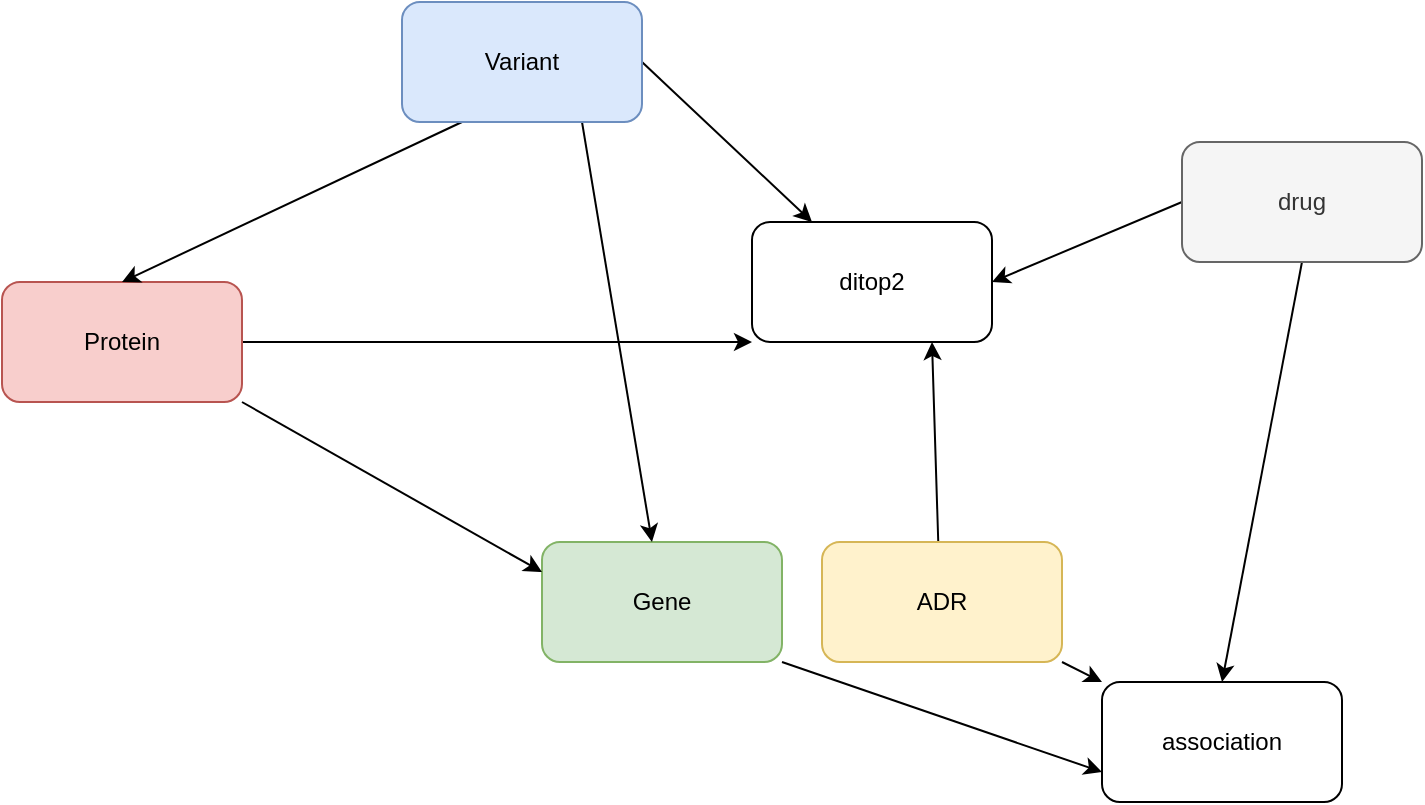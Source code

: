 <mxfile version="16.6.5" type="device"><diagram id="TMad-KRORAzcnYJHqJL2" name="Page-1"><mxGraphModel dx="1355" dy="913" grid="1" gridSize="10" guides="1" tooltips="1" connect="1" arrows="1" fold="1" page="1" pageScale="1" pageWidth="850" pageHeight="1100" math="0" shadow="0"><root><mxCell id="0"/><mxCell id="1" parent="0"/><mxCell id="6DZBedfw8GgCkQzVkeqg-7" style="rounded=0;orthogonalLoop=1;jettySize=auto;html=1;exitX=0.5;exitY=1;exitDx=0;exitDy=0;entryX=0.75;entryY=1;entryDx=0;entryDy=0;" parent="1" source="6DZBedfw8GgCkQzVkeqg-1" target="6DZBedfw8GgCkQzVkeqg-2" edge="1"><mxGeometry relative="1" as="geometry"/></mxCell><mxCell id="zpDFxWM6QDWjk-d9SWVh-3" style="edgeStyle=none;rounded=0;orthogonalLoop=1;jettySize=auto;html=1;exitX=1;exitY=1;exitDx=0;exitDy=0;entryX=0;entryY=0;entryDx=0;entryDy=0;" edge="1" parent="1" source="6DZBedfw8GgCkQzVkeqg-1" target="zpDFxWM6QDWjk-d9SWVh-1"><mxGeometry relative="1" as="geometry"/></mxCell><mxCell id="6DZBedfw8GgCkQzVkeqg-1" value="&lt;div&gt;ADR&lt;/div&gt;" style="rounded=1;whiteSpace=wrap;html=1;fillColor=#fff2cc;strokeColor=#d6b656;" parent="1" vertex="1"><mxGeometry x="460" y="620" width="120" height="60" as="geometry"/></mxCell><mxCell id="6DZBedfw8GgCkQzVkeqg-2" value="&lt;div&gt;ditop2&lt;/div&gt;" style="rounded=1;whiteSpace=wrap;html=1;" parent="1" vertex="1"><mxGeometry x="425" y="460" width="120" height="60" as="geometry"/></mxCell><mxCell id="6DZBedfw8GgCkQzVkeqg-8" style="edgeStyle=none;rounded=0;orthogonalLoop=1;jettySize=auto;html=1;exitX=0;exitY=0.5;exitDx=0;exitDy=0;entryX=1;entryY=0.5;entryDx=0;entryDy=0;" parent="1" source="6DZBedfw8GgCkQzVkeqg-3" target="6DZBedfw8GgCkQzVkeqg-2" edge="1"><mxGeometry relative="1" as="geometry"/></mxCell><mxCell id="zpDFxWM6QDWjk-d9SWVh-2" style="rounded=0;orthogonalLoop=1;jettySize=auto;html=1;exitX=0.5;exitY=1;exitDx=0;exitDy=0;entryX=0.5;entryY=0;entryDx=0;entryDy=0;" edge="1" parent="1" source="6DZBedfw8GgCkQzVkeqg-3" target="zpDFxWM6QDWjk-d9SWVh-1"><mxGeometry relative="1" as="geometry"/></mxCell><mxCell id="6DZBedfw8GgCkQzVkeqg-3" value="&lt;div&gt;drug&lt;/div&gt;" style="rounded=1;whiteSpace=wrap;html=1;fillColor=#f5f5f5;strokeColor=#666666;fontColor=#333333;" parent="1" vertex="1"><mxGeometry x="640" y="420" width="120" height="60" as="geometry"/></mxCell><mxCell id="zpDFxWM6QDWjk-d9SWVh-4" style="edgeStyle=none;rounded=0;orthogonalLoop=1;jettySize=auto;html=1;exitX=1;exitY=1;exitDx=0;exitDy=0;entryX=0;entryY=0.75;entryDx=0;entryDy=0;" edge="1" parent="1" source="6DZBedfw8GgCkQzVkeqg-4" target="zpDFxWM6QDWjk-d9SWVh-1"><mxGeometry relative="1" as="geometry"/></mxCell><mxCell id="6DZBedfw8GgCkQzVkeqg-4" value="&lt;div&gt;Gene&lt;/div&gt;" style="rounded=1;whiteSpace=wrap;html=1;fillColor=#d5e8d4;strokeColor=#82b366;" parent="1" vertex="1"><mxGeometry x="320" y="620" width="120" height="60" as="geometry"/></mxCell><mxCell id="6DZBedfw8GgCkQzVkeqg-9" style="edgeStyle=none;rounded=0;orthogonalLoop=1;jettySize=auto;html=1;exitX=1;exitY=0.5;exitDx=0;exitDy=0;entryX=0;entryY=1;entryDx=0;entryDy=0;" parent="1" source="6DZBedfw8GgCkQzVkeqg-5" target="6DZBedfw8GgCkQzVkeqg-2" edge="1"><mxGeometry relative="1" as="geometry"/></mxCell><mxCell id="6DZBedfw8GgCkQzVkeqg-11" style="edgeStyle=none;rounded=0;orthogonalLoop=1;jettySize=auto;html=1;exitX=1;exitY=1;exitDx=0;exitDy=0;entryX=0;entryY=0.25;entryDx=0;entryDy=0;" parent="1" source="6DZBedfw8GgCkQzVkeqg-5" target="6DZBedfw8GgCkQzVkeqg-4" edge="1"><mxGeometry relative="1" as="geometry"/></mxCell><mxCell id="6DZBedfw8GgCkQzVkeqg-5" value="Protein" style="rounded=1;whiteSpace=wrap;html=1;fillColor=#f8cecc;strokeColor=#b85450;" parent="1" vertex="1"><mxGeometry x="50" y="490" width="120" height="60" as="geometry"/></mxCell><mxCell id="6DZBedfw8GgCkQzVkeqg-10" style="edgeStyle=none;rounded=0;orthogonalLoop=1;jettySize=auto;html=1;exitX=1;exitY=0.5;exitDx=0;exitDy=0;entryX=0.25;entryY=0;entryDx=0;entryDy=0;" parent="1" source="6DZBedfw8GgCkQzVkeqg-6" target="6DZBedfw8GgCkQzVkeqg-2" edge="1"><mxGeometry relative="1" as="geometry"/></mxCell><mxCell id="6DZBedfw8GgCkQzVkeqg-12" style="edgeStyle=none;rounded=0;orthogonalLoop=1;jettySize=auto;html=1;exitX=0.75;exitY=1;exitDx=0;exitDy=0;" parent="1" source="6DZBedfw8GgCkQzVkeqg-6" target="6DZBedfw8GgCkQzVkeqg-4" edge="1"><mxGeometry relative="1" as="geometry"/></mxCell><mxCell id="6DZBedfw8GgCkQzVkeqg-13" style="edgeStyle=none;rounded=0;orthogonalLoop=1;jettySize=auto;html=1;exitX=0.25;exitY=1;exitDx=0;exitDy=0;entryX=0.5;entryY=0;entryDx=0;entryDy=0;" parent="1" source="6DZBedfw8GgCkQzVkeqg-6" target="6DZBedfw8GgCkQzVkeqg-5" edge="1"><mxGeometry relative="1" as="geometry"/></mxCell><mxCell id="6DZBedfw8GgCkQzVkeqg-6" value="Variant" style="rounded=1;whiteSpace=wrap;html=1;fillColor=#dae8fc;strokeColor=#6c8ebf;" parent="1" vertex="1"><mxGeometry x="250" y="350" width="120" height="60" as="geometry"/></mxCell><mxCell id="zpDFxWM6QDWjk-d9SWVh-1" value="association" style="rounded=1;whiteSpace=wrap;html=1;" vertex="1" parent="1"><mxGeometry x="600" y="690" width="120" height="60" as="geometry"/></mxCell></root></mxGraphModel></diagram></mxfile>